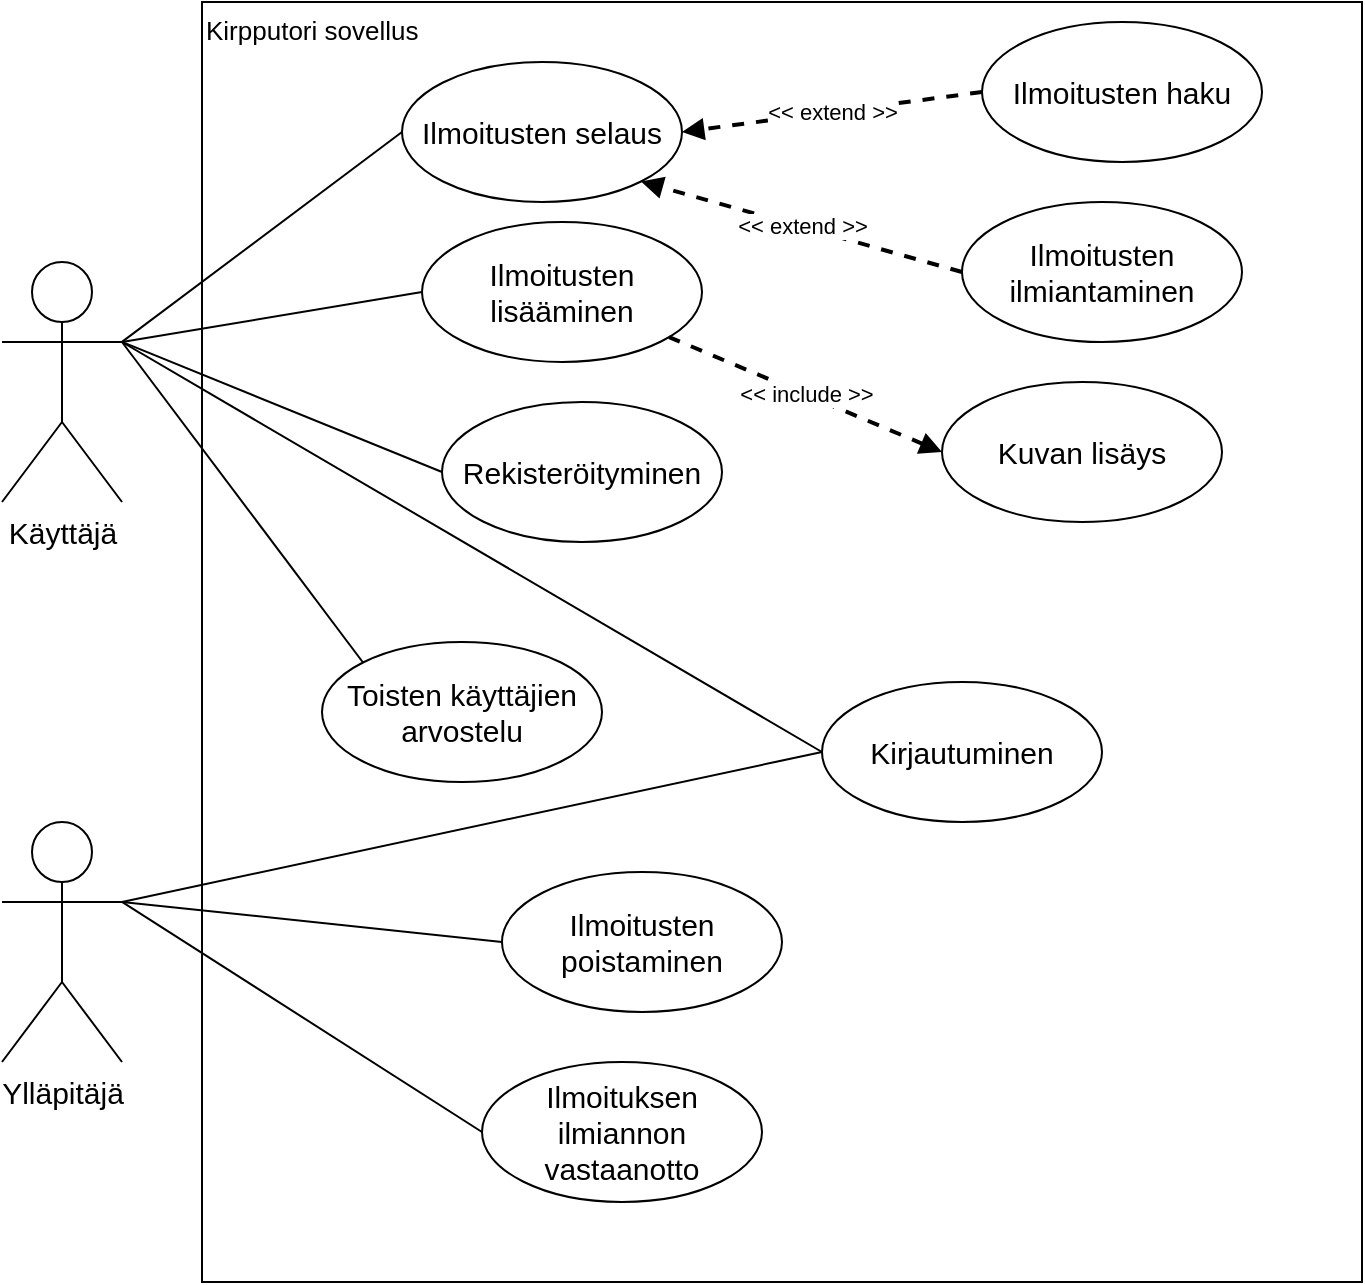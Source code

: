 <mxfile version="15.3.0" type="device"><diagram id="zwQYC3fJgt544b1_t4Qa" name="Page-1"><mxGraphModel dx="1422" dy="800" grid="1" gridSize="10" guides="1" tooltips="1" connect="1" arrows="1" fold="1" page="1" pageScale="1" pageWidth="1169" pageHeight="827" math="0" shadow="0"><root><mxCell id="0"/><mxCell id="1" parent="0"/><mxCell id="YKWHu32iOgfW36QbZ1eo-2" value="Kirpputori sovellus" style="rounded=0;whiteSpace=wrap;html=1;align=left;verticalAlign=top;fontSize=13;" parent="1" vertex="1"><mxGeometry x="220" y="40" width="580" height="640" as="geometry"/></mxCell><mxCell id="YKWHu32iOgfW36QbZ1eo-3" value="Käyttäjä" style="shape=umlActor;verticalLabelPosition=bottom;verticalAlign=top;html=1;fontSize=15;" parent="1" vertex="1"><mxGeometry x="120" y="170" width="60" height="120" as="geometry"/></mxCell><mxCell id="YKWHu32iOgfW36QbZ1eo-5" value="Ylläpitäjä" style="shape=umlActor;verticalLabelPosition=bottom;verticalAlign=top;html=1;fontSize=15;" parent="1" vertex="1"><mxGeometry x="120" y="450" width="60" height="120" as="geometry"/></mxCell><mxCell id="YKWHu32iOgfW36QbZ1eo-10" style="rounded=0;orthogonalLoop=1;jettySize=auto;html=1;exitX=0;exitY=0.5;exitDx=0;exitDy=0;entryX=1;entryY=0.333;entryDx=0;entryDy=0;entryPerimeter=0;fontSize=15;endArrow=none;endFill=0;" parent="1" source="YKWHu32iOgfW36QbZ1eo-6" target="YKWHu32iOgfW36QbZ1eo-3" edge="1"><mxGeometry relative="1" as="geometry"/></mxCell><mxCell id="YKWHu32iOgfW36QbZ1eo-6" value="Ilmoitusten selaus" style="ellipse;whiteSpace=wrap;html=1;fontSize=15;" parent="1" vertex="1"><mxGeometry x="320" y="70" width="140" height="70" as="geometry"/></mxCell><mxCell id="YKWHu32iOgfW36QbZ1eo-11" style="edgeStyle=none;rounded=0;orthogonalLoop=1;jettySize=auto;html=1;exitX=0;exitY=0.5;exitDx=0;exitDy=0;fontSize=15;endArrow=none;endFill=0;" parent="1" source="YKWHu32iOgfW36QbZ1eo-7" edge="1"><mxGeometry relative="1" as="geometry"><mxPoint x="180" y="210" as="targetPoint"/></mxGeometry></mxCell><mxCell id="YKWHu32iOgfW36QbZ1eo-7" value="Ilmoitusten lisääminen" style="ellipse;whiteSpace=wrap;html=1;fontSize=15;" parent="1" vertex="1"><mxGeometry x="330" y="150" width="140" height="70" as="geometry"/></mxCell><mxCell id="YKWHu32iOgfW36QbZ1eo-12" style="edgeStyle=none;rounded=0;orthogonalLoop=1;jettySize=auto;html=1;exitX=0;exitY=0.5;exitDx=0;exitDy=0;entryX=1;entryY=0.333;entryDx=0;entryDy=0;entryPerimeter=0;fontSize=15;endArrow=none;endFill=0;" parent="1" source="YKWHu32iOgfW36QbZ1eo-9" target="YKWHu32iOgfW36QbZ1eo-5" edge="1"><mxGeometry relative="1" as="geometry"/></mxCell><mxCell id="YKWHu32iOgfW36QbZ1eo-9" value="Ilmoitusten poistaminen" style="ellipse;whiteSpace=wrap;html=1;fontSize=15;" parent="1" vertex="1"><mxGeometry x="370" y="475" width="140" height="70" as="geometry"/></mxCell><mxCell id="YKWHu32iOgfW36QbZ1eo-14" style="edgeStyle=none;rounded=0;orthogonalLoop=1;jettySize=auto;html=1;exitX=0;exitY=0.5;exitDx=0;exitDy=0;entryX=1;entryY=0.333;entryDx=0;entryDy=0;entryPerimeter=0;fontSize=15;endArrow=none;endFill=0;" parent="1" source="YKWHu32iOgfW36QbZ1eo-13" target="YKWHu32iOgfW36QbZ1eo-5" edge="1"><mxGeometry relative="1" as="geometry"/></mxCell><mxCell id="YKWHu32iOgfW36QbZ1eo-15" style="edgeStyle=none;rounded=0;orthogonalLoop=1;jettySize=auto;html=1;exitX=0;exitY=0.5;exitDx=0;exitDy=0;fontSize=15;endArrow=none;endFill=0;" parent="1" source="YKWHu32iOgfW36QbZ1eo-13" edge="1"><mxGeometry relative="1" as="geometry"><mxPoint x="180" y="210" as="targetPoint"/></mxGeometry></mxCell><mxCell id="YKWHu32iOgfW36QbZ1eo-13" value="Kirjautuminen" style="ellipse;whiteSpace=wrap;html=1;fontSize=15;" parent="1" vertex="1"><mxGeometry x="530" y="380" width="140" height="70" as="geometry"/></mxCell><mxCell id="YKWHu32iOgfW36QbZ1eo-18" value="&amp;lt;&amp;lt; include &amp;gt;&amp;gt;" style="edgeStyle=none;rounded=0;orthogonalLoop=1;jettySize=auto;html=1;exitX=0;exitY=0.5;exitDx=0;exitDy=0;fontSize=11;endArrow=none;endFill=0;dashed=1;strokeWidth=2;startArrow=block;startFill=1;" parent="1" source="YKWHu32iOgfW36QbZ1eo-16" target="YKWHu32iOgfW36QbZ1eo-7" edge="1"><mxGeometry relative="1" as="geometry"/></mxCell><mxCell id="YKWHu32iOgfW36QbZ1eo-16" value="Kuvan lisäys" style="ellipse;whiteSpace=wrap;html=1;fontSize=15;" parent="1" vertex="1"><mxGeometry x="590" y="230" width="140" height="70" as="geometry"/></mxCell><mxCell id="YKWHu32iOgfW36QbZ1eo-21" value="&amp;lt;&amp;lt; extend &amp;gt;&amp;gt;" style="edgeStyle=none;rounded=0;orthogonalLoop=1;jettySize=auto;html=1;exitX=0;exitY=0.5;exitDx=0;exitDy=0;entryX=1;entryY=0.5;entryDx=0;entryDy=0;dashed=1;fontSize=11;startArrow=none;startFill=0;endArrow=block;endFill=1;strokeWidth=2;" parent="1" source="YKWHu32iOgfW36QbZ1eo-20" target="YKWHu32iOgfW36QbZ1eo-6" edge="1"><mxGeometry relative="1" as="geometry"/></mxCell><mxCell id="YKWHu32iOgfW36QbZ1eo-20" value="Ilmoitusten haku" style="ellipse;whiteSpace=wrap;html=1;fontSize=15;" parent="1" vertex="1"><mxGeometry x="610" y="50" width="140" height="70" as="geometry"/></mxCell><mxCell id="YKWHu32iOgfW36QbZ1eo-23" value="&amp;lt;&amp;lt; extend &amp;gt;&amp;gt;" style="edgeStyle=none;rounded=0;orthogonalLoop=1;jettySize=auto;html=1;exitX=0;exitY=0.5;exitDx=0;exitDy=0;entryX=1;entryY=1;entryDx=0;entryDy=0;dashed=1;fontSize=11;startArrow=none;startFill=0;endArrow=block;endFill=1;strokeWidth=2;" parent="1" source="YKWHu32iOgfW36QbZ1eo-22" target="YKWHu32iOgfW36QbZ1eo-6" edge="1"><mxGeometry relative="1" as="geometry"/></mxCell><mxCell id="YKWHu32iOgfW36QbZ1eo-22" value="Ilmoitusten ilmiantaminen" style="ellipse;whiteSpace=wrap;html=1;fontSize=15;" parent="1" vertex="1"><mxGeometry x="600" y="140" width="140" height="70" as="geometry"/></mxCell><mxCell id="YKWHu32iOgfW36QbZ1eo-25" style="edgeStyle=none;rounded=0;orthogonalLoop=1;jettySize=auto;html=1;exitX=0;exitY=0.5;exitDx=0;exitDy=0;entryX=1;entryY=0.333;entryDx=0;entryDy=0;entryPerimeter=0;fontSize=11;startArrow=none;startFill=0;endArrow=none;endFill=0;strokeWidth=1;" parent="1" source="YKWHu32iOgfW36QbZ1eo-24" target="YKWHu32iOgfW36QbZ1eo-5" edge="1"><mxGeometry relative="1" as="geometry"/></mxCell><mxCell id="YKWHu32iOgfW36QbZ1eo-24" value="Ilmoituksen ilmiannon vastaanotto" style="ellipse;whiteSpace=wrap;html=1;fontSize=15;" parent="1" vertex="1"><mxGeometry x="360" y="570" width="140" height="70" as="geometry"/></mxCell><mxCell id="YKWHu32iOgfW36QbZ1eo-28" style="edgeStyle=none;rounded=0;orthogonalLoop=1;jettySize=auto;html=1;exitX=0;exitY=0.5;exitDx=0;exitDy=0;entryX=1;entryY=0.333;entryDx=0;entryDy=0;entryPerimeter=0;fontSize=13;startArrow=none;startFill=0;endArrow=none;endFill=0;strokeWidth=1;" parent="1" source="YKWHu32iOgfW36QbZ1eo-27" target="YKWHu32iOgfW36QbZ1eo-3" edge="1"><mxGeometry relative="1" as="geometry"/></mxCell><mxCell id="YKWHu32iOgfW36QbZ1eo-27" value="Rekisteröityminen" style="ellipse;whiteSpace=wrap;html=1;fontSize=15;" parent="1" vertex="1"><mxGeometry x="340" y="240" width="140" height="70" as="geometry"/></mxCell><mxCell id="uPXVA6EGycPJzOias9Gv-2" style="rounded=0;orthogonalLoop=1;jettySize=auto;html=1;exitX=0;exitY=0;exitDx=0;exitDy=0;endArrow=none;endFill=0;" edge="1" parent="1" source="uPXVA6EGycPJzOias9Gv-1"><mxGeometry relative="1" as="geometry"><mxPoint x="180" y="210" as="targetPoint"/></mxGeometry></mxCell><mxCell id="uPXVA6EGycPJzOias9Gv-1" value="Toisten käyttäjien arvostelu" style="ellipse;whiteSpace=wrap;html=1;fontSize=15;" vertex="1" parent="1"><mxGeometry x="280" y="360" width="140" height="70" as="geometry"/></mxCell></root></mxGraphModel></diagram></mxfile>